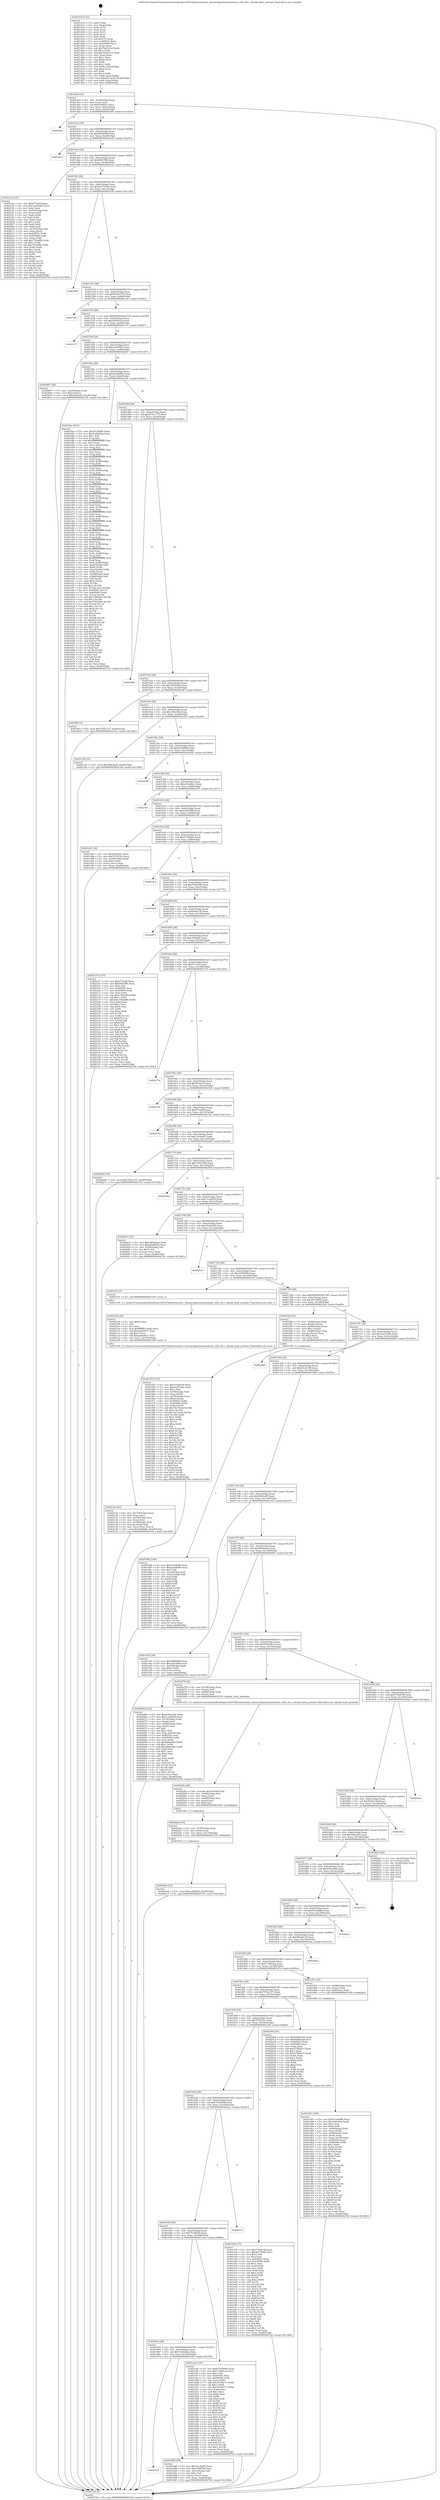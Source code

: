 digraph "0x401430" {
  label = "0x401430 (/mnt/c/Users/mathe/Desktop/tcc/POCII/binaries/extr_linuxarchpowerpcmmhash_utils_64.c_should_hash_preload_Final-ollvm.out::main(0))"
  labelloc = "t"
  node[shape=record]

  Entry [label="",width=0.3,height=0.3,shape=circle,fillcolor=black,style=filled]
  "0x4014a4" [label="{
     0x4014a4 [32]\l
     | [instrs]\l
     &nbsp;&nbsp;0x4014a4 \<+6\>: mov -0xa8(%rbp),%eax\l
     &nbsp;&nbsp;0x4014aa \<+2\>: mov %eax,%ecx\l
     &nbsp;&nbsp;0x4014ac \<+6\>: sub $0x83e0fef1,%ecx\l
     &nbsp;&nbsp;0x4014b2 \<+6\>: mov %eax,-0xbc(%rbp)\l
     &nbsp;&nbsp;0x4014b8 \<+6\>: mov %ecx,-0xc0(%rbp)\l
     &nbsp;&nbsp;0x4014be \<+6\>: je 00000000004024fb \<main+0x10cb\>\l
  }"]
  "0x4024fb" [label="{
     0x4024fb\l
  }", style=dashed]
  "0x4014c4" [label="{
     0x4014c4 [28]\l
     | [instrs]\l
     &nbsp;&nbsp;0x4014c4 \<+5\>: jmp 00000000004014c9 \<main+0x99\>\l
     &nbsp;&nbsp;0x4014c9 \<+6\>: mov -0xbc(%rbp),%eax\l
     &nbsp;&nbsp;0x4014cf \<+5\>: sub $0x848600bf,%eax\l
     &nbsp;&nbsp;0x4014d4 \<+6\>: mov %eax,-0xc4(%rbp)\l
     &nbsp;&nbsp;0x4014da \<+6\>: je 0000000000401e63 \<main+0xa33\>\l
  }"]
  Exit [label="",width=0.3,height=0.3,shape=circle,fillcolor=black,style=filled,peripheries=2]
  "0x401e63" [label="{
     0x401e63\l
  }", style=dashed]
  "0x4014e0" [label="{
     0x4014e0 [28]\l
     | [instrs]\l
     &nbsp;&nbsp;0x4014e0 \<+5\>: jmp 00000000004014e5 \<main+0xb5\>\l
     &nbsp;&nbsp;0x4014e5 \<+6\>: mov -0xbc(%rbp),%eax\l
     &nbsp;&nbsp;0x4014eb \<+5\>: sub $0x99f27ffb,%eax\l
     &nbsp;&nbsp;0x4014f0 \<+6\>: mov %eax,-0xc8(%rbp)\l
     &nbsp;&nbsp;0x4014f6 \<+6\>: je 00000000004021ea \<main+0xdba\>\l
  }"]
  "0x4022bd" [label="{
     0x4022bd [15]\l
     | [instrs]\l
     &nbsp;&nbsp;0x4022bd \<+10\>: movl $0xacd95fb5,-0xa8(%rbp)\l
     &nbsp;&nbsp;0x4022c7 \<+5\>: jmp 00000000004027e6 \<main+0x13b6\>\l
  }"]
  "0x4021ea" [label="{
     0x4021ea [127]\l
     | [instrs]\l
     &nbsp;&nbsp;0x4021ea \<+5\>: mov $0xf77aef8,%eax\l
     &nbsp;&nbsp;0x4021ef \<+5\>: mov $0x12c0ba65,%ecx\l
     &nbsp;&nbsp;0x4021f4 \<+2\>: xor %edx,%edx\l
     &nbsp;&nbsp;0x4021f6 \<+4\>: mov -0x70(%rbp),%rsi\l
     &nbsp;&nbsp;0x4021fa \<+2\>: mov (%rsi),%edi\l
     &nbsp;&nbsp;0x4021fc \<+3\>: mov %edx,%r8d\l
     &nbsp;&nbsp;0x4021ff \<+3\>: sub %edi,%r8d\l
     &nbsp;&nbsp;0x402202 \<+2\>: mov %edx,%edi\l
     &nbsp;&nbsp;0x402204 \<+3\>: sub $0x1,%edi\l
     &nbsp;&nbsp;0x402207 \<+3\>: add %edi,%r8d\l
     &nbsp;&nbsp;0x40220a \<+3\>: sub %r8d,%edx\l
     &nbsp;&nbsp;0x40220d \<+4\>: mov -0x70(%rbp),%rsi\l
     &nbsp;&nbsp;0x402211 \<+2\>: mov %edx,(%rsi)\l
     &nbsp;&nbsp;0x402213 \<+7\>: mov 0x40505c,%edx\l
     &nbsp;&nbsp;0x40221a \<+7\>: mov 0x405060,%edi\l
     &nbsp;&nbsp;0x402221 \<+3\>: mov %edx,%r8d\l
     &nbsp;&nbsp;0x402224 \<+7\>: add $0x753edffb,%r8d\l
     &nbsp;&nbsp;0x40222b \<+4\>: sub $0x1,%r8d\l
     &nbsp;&nbsp;0x40222f \<+7\>: sub $0x753edffb,%r8d\l
     &nbsp;&nbsp;0x402236 \<+4\>: imul %r8d,%edx\l
     &nbsp;&nbsp;0x40223a \<+3\>: and $0x1,%edx\l
     &nbsp;&nbsp;0x40223d \<+3\>: cmp $0x0,%edx\l
     &nbsp;&nbsp;0x402240 \<+4\>: sete %r9b\l
     &nbsp;&nbsp;0x402244 \<+3\>: cmp $0xa,%edi\l
     &nbsp;&nbsp;0x402247 \<+4\>: setl %r10b\l
     &nbsp;&nbsp;0x40224b \<+3\>: mov %r9b,%r11b\l
     &nbsp;&nbsp;0x40224e \<+3\>: and %r10b,%r11b\l
     &nbsp;&nbsp;0x402251 \<+3\>: xor %r10b,%r9b\l
     &nbsp;&nbsp;0x402254 \<+3\>: or %r9b,%r11b\l
     &nbsp;&nbsp;0x402257 \<+4\>: test $0x1,%r11b\l
     &nbsp;&nbsp;0x40225b \<+3\>: cmovne %ecx,%eax\l
     &nbsp;&nbsp;0x40225e \<+6\>: mov %eax,-0xa8(%rbp)\l
     &nbsp;&nbsp;0x402264 \<+5\>: jmp 00000000004027e6 \<main+0x13b6\>\l
  }"]
  "0x4014fc" [label="{
     0x4014fc [28]\l
     | [instrs]\l
     &nbsp;&nbsp;0x4014fc \<+5\>: jmp 0000000000401501 \<main+0xd1\>\l
     &nbsp;&nbsp;0x401501 \<+6\>: mov -0xbc(%rbp),%eax\l
     &nbsp;&nbsp;0x401507 \<+5\>: sub $0x9a379350,%eax\l
     &nbsp;&nbsp;0x40150c \<+6\>: mov %eax,-0xcc(%rbp)\l
     &nbsp;&nbsp;0x401512 \<+6\>: je 00000000004025f8 \<main+0x11c8\>\l
  }"]
  "0x4022ab" [label="{
     0x4022ab [18]\l
     | [instrs]\l
     &nbsp;&nbsp;0x4022ab \<+4\>: mov -0x78(%rbp),%rdi\l
     &nbsp;&nbsp;0x4022af \<+3\>: mov (%rdi),%rdi\l
     &nbsp;&nbsp;0x4022b2 \<+6\>: mov %eax,-0x174(%rbp)\l
     &nbsp;&nbsp;0x4022b8 \<+5\>: call 0000000000401030 \<free@plt\>\l
     | [calls]\l
     &nbsp;&nbsp;0x401030 \{1\} (unknown)\l
  }"]
  "0x4025f8" [label="{
     0x4025f8\l
  }", style=dashed]
  "0x401518" [label="{
     0x401518 [28]\l
     | [instrs]\l
     &nbsp;&nbsp;0x401518 \<+5\>: jmp 000000000040151d \<main+0xed\>\l
     &nbsp;&nbsp;0x40151d \<+6\>: mov -0xbc(%rbp),%eax\l
     &nbsp;&nbsp;0x401523 \<+5\>: sub $0x9d3be579,%eax\l
     &nbsp;&nbsp;0x401528 \<+6\>: mov %eax,-0xd0(%rbp)\l
     &nbsp;&nbsp;0x40152e \<+6\>: je 0000000000401cdc \<main+0x8ac\>\l
  }"]
  "0x40228e" [label="{
     0x40228e [29]\l
     | [instrs]\l
     &nbsp;&nbsp;0x40228e \<+10\>: movabs $0x4030d6,%rdi\l
     &nbsp;&nbsp;0x402298 \<+4\>: mov -0x68(%rbp),%rsi\l
     &nbsp;&nbsp;0x40229c \<+2\>: mov %eax,(%rsi)\l
     &nbsp;&nbsp;0x40229e \<+4\>: mov -0x68(%rbp),%rsi\l
     &nbsp;&nbsp;0x4022a2 \<+2\>: mov (%rsi),%esi\l
     &nbsp;&nbsp;0x4022a4 \<+2\>: mov $0x0,%al\l
     &nbsp;&nbsp;0x4022a6 \<+5\>: call 0000000000401040 \<printf@plt\>\l
     | [calls]\l
     &nbsp;&nbsp;0x401040 \{1\} (unknown)\l
  }"]
  "0x401cdc" [label="{
     0x401cdc\l
  }", style=dashed]
  "0x401534" [label="{
     0x401534 [28]\l
     | [instrs]\l
     &nbsp;&nbsp;0x401534 \<+5\>: jmp 0000000000401539 \<main+0x109\>\l
     &nbsp;&nbsp;0x401539 \<+6\>: mov -0xbc(%rbp),%eax\l
     &nbsp;&nbsp;0x40153f \<+5\>: sub $0xa45931eb,%eax\l
     &nbsp;&nbsp;0x401544 \<+6\>: mov %eax,-0xd4(%rbp)\l
     &nbsp;&nbsp;0x40154a \<+6\>: je 0000000000401c37 \<main+0x807\>\l
  }"]
  "0x40212e" [label="{
     0x40212e [41]\l
     | [instrs]\l
     &nbsp;&nbsp;0x40212e \<+6\>: mov -0x170(%rbp),%ecx\l
     &nbsp;&nbsp;0x402134 \<+3\>: imul %eax,%ecx\l
     &nbsp;&nbsp;0x402137 \<+4\>: mov -0x78(%rbp),%rsi\l
     &nbsp;&nbsp;0x40213b \<+3\>: mov (%rsi),%rsi\l
     &nbsp;&nbsp;0x40213e \<+4\>: mov -0x70(%rbp),%rdi\l
     &nbsp;&nbsp;0x402142 \<+3\>: movslq (%rdi),%rdi\l
     &nbsp;&nbsp;0x402145 \<+3\>: mov %ecx,(%rsi,%rdi,4)\l
     &nbsp;&nbsp;0x402148 \<+10\>: movl $0xc648dde,-0xa8(%rbp)\l
     &nbsp;&nbsp;0x402152 \<+5\>: jmp 00000000004027e6 \<main+0x13b6\>\l
  }"]
  "0x401c37" [label="{
     0x401c37\l
  }", style=dashed]
  "0x401550" [label="{
     0x401550 [28]\l
     | [instrs]\l
     &nbsp;&nbsp;0x401550 \<+5\>: jmp 0000000000401555 \<main+0x125\>\l
     &nbsp;&nbsp;0x401555 \<+6\>: mov -0xbc(%rbp),%eax\l
     &nbsp;&nbsp;0x40155b \<+5\>: sub $0xacd95fb5,%eax\l
     &nbsp;&nbsp;0x401560 \<+6\>: mov %eax,-0xd8(%rbp)\l
     &nbsp;&nbsp;0x401566 \<+6\>: je 0000000000402607 \<main+0x11d7\>\l
  }"]
  "0x402106" [label="{
     0x402106 [40]\l
     | [instrs]\l
     &nbsp;&nbsp;0x402106 \<+5\>: mov $0x2,%ecx\l
     &nbsp;&nbsp;0x40210b \<+1\>: cltd\l
     &nbsp;&nbsp;0x40210c \<+2\>: idiv %ecx\l
     &nbsp;&nbsp;0x40210e \<+6\>: imul $0xfffffffe,%edx,%ecx\l
     &nbsp;&nbsp;0x402114 \<+6\>: sub $0x2a6a0637,%ecx\l
     &nbsp;&nbsp;0x40211a \<+3\>: add $0x1,%ecx\l
     &nbsp;&nbsp;0x40211d \<+6\>: add $0x2a6a0637,%ecx\l
     &nbsp;&nbsp;0x402123 \<+6\>: mov %ecx,-0x170(%rbp)\l
     &nbsp;&nbsp;0x402129 \<+5\>: call 0000000000401160 \<next_i\>\l
     | [calls]\l
     &nbsp;&nbsp;0x401160 \{1\} (/mnt/c/Users/mathe/Desktop/tcc/POCII/binaries/extr_linuxarchpowerpcmmhash_utils_64.c_should_hash_preload_Final-ollvm.out::next_i)\l
  }"]
  "0x402607" [label="{
     0x402607 [28]\l
     | [instrs]\l
     &nbsp;&nbsp;0x402607 \<+7\>: mov -0xa0(%rbp),%rax\l
     &nbsp;&nbsp;0x40260e \<+6\>: movl $0x0,(%rax)\l
     &nbsp;&nbsp;0x402614 \<+10\>: movl $0x5fefead3,-0xa8(%rbp)\l
     &nbsp;&nbsp;0x40261e \<+5\>: jmp 00000000004027e6 \<main+0x13b6\>\l
  }"]
  "0x40156c" [label="{
     0x40156c [28]\l
     | [instrs]\l
     &nbsp;&nbsp;0x40156c \<+5\>: jmp 0000000000401571 \<main+0x141\>\l
     &nbsp;&nbsp;0x401571 \<+6\>: mov -0xbc(%rbp),%eax\l
     &nbsp;&nbsp;0x401577 \<+5\>: sub $0xadc68d96,%eax\l
     &nbsp;&nbsp;0x40157c \<+6\>: mov %eax,-0xdc(%rbp)\l
     &nbsp;&nbsp;0x401582 \<+6\>: je 00000000004019ec \<main+0x5bc\>\l
  }"]
  "0x401f53" [label="{
     0x401f53 [172]\l
     | [instrs]\l
     &nbsp;&nbsp;0x401f53 \<+5\>: mov $0x575b818f,%ecx\l
     &nbsp;&nbsp;0x401f58 \<+5\>: mov $0xc62554da,%edx\l
     &nbsp;&nbsp;0x401f5d \<+3\>: mov $0x1,%sil\l
     &nbsp;&nbsp;0x401f60 \<+4\>: mov -0x78(%rbp),%rdi\l
     &nbsp;&nbsp;0x401f64 \<+3\>: mov %rax,(%rdi)\l
     &nbsp;&nbsp;0x401f67 \<+4\>: mov -0x70(%rbp),%rax\l
     &nbsp;&nbsp;0x401f6b \<+6\>: movl $0x0,(%rax)\l
     &nbsp;&nbsp;0x401f71 \<+8\>: mov 0x40505c,%r8d\l
     &nbsp;&nbsp;0x401f79 \<+8\>: mov 0x405060,%r9d\l
     &nbsp;&nbsp;0x401f81 \<+3\>: mov %r8d,%r10d\l
     &nbsp;&nbsp;0x401f84 \<+7\>: add $0x7da79ce0,%r10d\l
     &nbsp;&nbsp;0x401f8b \<+4\>: sub $0x1,%r10d\l
     &nbsp;&nbsp;0x401f8f \<+7\>: sub $0x7da79ce0,%r10d\l
     &nbsp;&nbsp;0x401f96 \<+4\>: imul %r10d,%r8d\l
     &nbsp;&nbsp;0x401f9a \<+4\>: and $0x1,%r8d\l
     &nbsp;&nbsp;0x401f9e \<+4\>: cmp $0x0,%r8d\l
     &nbsp;&nbsp;0x401fa2 \<+4\>: sete %r11b\l
     &nbsp;&nbsp;0x401fa6 \<+4\>: cmp $0xa,%r9d\l
     &nbsp;&nbsp;0x401faa \<+3\>: setl %bl\l
     &nbsp;&nbsp;0x401fad \<+3\>: mov %r11b,%r14b\l
     &nbsp;&nbsp;0x401fb0 \<+4\>: xor $0xff,%r14b\l
     &nbsp;&nbsp;0x401fb4 \<+3\>: mov %bl,%r15b\l
     &nbsp;&nbsp;0x401fb7 \<+4\>: xor $0xff,%r15b\l
     &nbsp;&nbsp;0x401fbb \<+4\>: xor $0x0,%sil\l
     &nbsp;&nbsp;0x401fbf \<+3\>: mov %r14b,%r12b\l
     &nbsp;&nbsp;0x401fc2 \<+4\>: and $0x0,%r12b\l
     &nbsp;&nbsp;0x401fc6 \<+3\>: and %sil,%r11b\l
     &nbsp;&nbsp;0x401fc9 \<+3\>: mov %r15b,%r13b\l
     &nbsp;&nbsp;0x401fcc \<+4\>: and $0x0,%r13b\l
     &nbsp;&nbsp;0x401fd0 \<+3\>: and %sil,%bl\l
     &nbsp;&nbsp;0x401fd3 \<+3\>: or %r11b,%r12b\l
     &nbsp;&nbsp;0x401fd6 \<+3\>: or %bl,%r13b\l
     &nbsp;&nbsp;0x401fd9 \<+3\>: xor %r13b,%r12b\l
     &nbsp;&nbsp;0x401fdc \<+3\>: or %r15b,%r14b\l
     &nbsp;&nbsp;0x401fdf \<+4\>: xor $0xff,%r14b\l
     &nbsp;&nbsp;0x401fe3 \<+4\>: or $0x0,%sil\l
     &nbsp;&nbsp;0x401fe7 \<+3\>: and %sil,%r14b\l
     &nbsp;&nbsp;0x401fea \<+3\>: or %r14b,%r12b\l
     &nbsp;&nbsp;0x401fed \<+4\>: test $0x1,%r12b\l
     &nbsp;&nbsp;0x401ff1 \<+3\>: cmovne %edx,%ecx\l
     &nbsp;&nbsp;0x401ff4 \<+6\>: mov %ecx,-0xa8(%rbp)\l
     &nbsp;&nbsp;0x401ffa \<+5\>: jmp 00000000004027e6 \<main+0x13b6\>\l
  }"]
  "0x4019ec" [label="{
     0x4019ec [410]\l
     | [instrs]\l
     &nbsp;&nbsp;0x4019ec \<+5\>: mov $0xe01bfb86,%eax\l
     &nbsp;&nbsp;0x4019f1 \<+5\>: mov $0x7ed42b2a,%ecx\l
     &nbsp;&nbsp;0x4019f6 \<+2\>: mov $0x1,%dl\l
     &nbsp;&nbsp;0x4019f8 \<+3\>: mov %rsp,%rsi\l
     &nbsp;&nbsp;0x4019fb \<+4\>: add $0xfffffffffffffff0,%rsi\l
     &nbsp;&nbsp;0x4019ff \<+3\>: mov %rsi,%rsp\l
     &nbsp;&nbsp;0x401a02 \<+7\>: mov %rsi,-0xa0(%rbp)\l
     &nbsp;&nbsp;0x401a09 \<+3\>: mov %rsp,%rsi\l
     &nbsp;&nbsp;0x401a0c \<+4\>: add $0xfffffffffffffff0,%rsi\l
     &nbsp;&nbsp;0x401a10 \<+3\>: mov %rsi,%rsp\l
     &nbsp;&nbsp;0x401a13 \<+3\>: mov %rsp,%rdi\l
     &nbsp;&nbsp;0x401a16 \<+4\>: add $0xfffffffffffffff0,%rdi\l
     &nbsp;&nbsp;0x401a1a \<+3\>: mov %rdi,%rsp\l
     &nbsp;&nbsp;0x401a1d \<+7\>: mov %rdi,-0x98(%rbp)\l
     &nbsp;&nbsp;0x401a24 \<+3\>: mov %rsp,%rdi\l
     &nbsp;&nbsp;0x401a27 \<+4\>: add $0xfffffffffffffff0,%rdi\l
     &nbsp;&nbsp;0x401a2b \<+3\>: mov %rdi,%rsp\l
     &nbsp;&nbsp;0x401a2e \<+7\>: mov %rdi,-0x90(%rbp)\l
     &nbsp;&nbsp;0x401a35 \<+3\>: mov %rsp,%rdi\l
     &nbsp;&nbsp;0x401a38 \<+4\>: add $0xfffffffffffffff0,%rdi\l
     &nbsp;&nbsp;0x401a3c \<+3\>: mov %rdi,%rsp\l
     &nbsp;&nbsp;0x401a3f \<+7\>: mov %rdi,-0x88(%rbp)\l
     &nbsp;&nbsp;0x401a46 \<+3\>: mov %rsp,%rdi\l
     &nbsp;&nbsp;0x401a49 \<+4\>: add $0xfffffffffffffff0,%rdi\l
     &nbsp;&nbsp;0x401a4d \<+3\>: mov %rdi,%rsp\l
     &nbsp;&nbsp;0x401a50 \<+4\>: mov %rdi,-0x80(%rbp)\l
     &nbsp;&nbsp;0x401a54 \<+3\>: mov %rsp,%rdi\l
     &nbsp;&nbsp;0x401a57 \<+4\>: add $0xfffffffffffffff0,%rdi\l
     &nbsp;&nbsp;0x401a5b \<+3\>: mov %rdi,%rsp\l
     &nbsp;&nbsp;0x401a5e \<+4\>: mov %rdi,-0x78(%rbp)\l
     &nbsp;&nbsp;0x401a62 \<+3\>: mov %rsp,%rdi\l
     &nbsp;&nbsp;0x401a65 \<+4\>: add $0xfffffffffffffff0,%rdi\l
     &nbsp;&nbsp;0x401a69 \<+3\>: mov %rdi,%rsp\l
     &nbsp;&nbsp;0x401a6c \<+4\>: mov %rdi,-0x70(%rbp)\l
     &nbsp;&nbsp;0x401a70 \<+3\>: mov %rsp,%rdi\l
     &nbsp;&nbsp;0x401a73 \<+4\>: add $0xfffffffffffffff0,%rdi\l
     &nbsp;&nbsp;0x401a77 \<+3\>: mov %rdi,%rsp\l
     &nbsp;&nbsp;0x401a7a \<+4\>: mov %rdi,-0x68(%rbp)\l
     &nbsp;&nbsp;0x401a7e \<+3\>: mov %rsp,%rdi\l
     &nbsp;&nbsp;0x401a81 \<+4\>: add $0xfffffffffffffff0,%rdi\l
     &nbsp;&nbsp;0x401a85 \<+3\>: mov %rdi,%rsp\l
     &nbsp;&nbsp;0x401a88 \<+4\>: mov %rdi,-0x60(%rbp)\l
     &nbsp;&nbsp;0x401a8c \<+3\>: mov %rsp,%rdi\l
     &nbsp;&nbsp;0x401a8f \<+4\>: add $0xfffffffffffffff0,%rdi\l
     &nbsp;&nbsp;0x401a93 \<+3\>: mov %rdi,%rsp\l
     &nbsp;&nbsp;0x401a96 \<+4\>: mov %rdi,-0x58(%rbp)\l
     &nbsp;&nbsp;0x401a9a \<+3\>: mov %rsp,%rdi\l
     &nbsp;&nbsp;0x401a9d \<+4\>: add $0xfffffffffffffff0,%rdi\l
     &nbsp;&nbsp;0x401aa1 \<+3\>: mov %rdi,%rsp\l
     &nbsp;&nbsp;0x401aa4 \<+4\>: mov %rdi,-0x50(%rbp)\l
     &nbsp;&nbsp;0x401aa8 \<+3\>: mov %rsp,%rdi\l
     &nbsp;&nbsp;0x401aab \<+4\>: add $0xfffffffffffffff0,%rdi\l
     &nbsp;&nbsp;0x401aaf \<+3\>: mov %rdi,%rsp\l
     &nbsp;&nbsp;0x401ab2 \<+4\>: mov %rdi,-0x48(%rbp)\l
     &nbsp;&nbsp;0x401ab6 \<+3\>: mov %rsp,%rdi\l
     &nbsp;&nbsp;0x401ab9 \<+4\>: add $0xfffffffffffffff0,%rdi\l
     &nbsp;&nbsp;0x401abd \<+3\>: mov %rdi,%rsp\l
     &nbsp;&nbsp;0x401ac0 \<+4\>: mov %rdi,-0x40(%rbp)\l
     &nbsp;&nbsp;0x401ac4 \<+7\>: mov -0xa0(%rbp),%rdi\l
     &nbsp;&nbsp;0x401acb \<+6\>: movl $0x0,(%rdi)\l
     &nbsp;&nbsp;0x401ad1 \<+7\>: mov -0xac(%rbp),%r8d\l
     &nbsp;&nbsp;0x401ad8 \<+3\>: mov %r8d,(%rsi)\l
     &nbsp;&nbsp;0x401adb \<+7\>: mov -0x98(%rbp),%rdi\l
     &nbsp;&nbsp;0x401ae2 \<+7\>: mov -0xb8(%rbp),%r9\l
     &nbsp;&nbsp;0x401ae9 \<+3\>: mov %r9,(%rdi)\l
     &nbsp;&nbsp;0x401aec \<+3\>: cmpl $0x2,(%rsi)\l
     &nbsp;&nbsp;0x401aef \<+4\>: setne %r10b\l
     &nbsp;&nbsp;0x401af3 \<+4\>: and $0x1,%r10b\l
     &nbsp;&nbsp;0x401af7 \<+4\>: mov %r10b,-0x31(%rbp)\l
     &nbsp;&nbsp;0x401afb \<+8\>: mov 0x40505c,%r11d\l
     &nbsp;&nbsp;0x401b03 \<+7\>: mov 0x405060,%ebx\l
     &nbsp;&nbsp;0x401b0a \<+3\>: mov %r11d,%r14d\l
     &nbsp;&nbsp;0x401b0d \<+7\>: add $0x758cfde9,%r14d\l
     &nbsp;&nbsp;0x401b14 \<+4\>: sub $0x1,%r14d\l
     &nbsp;&nbsp;0x401b18 \<+7\>: sub $0x758cfde9,%r14d\l
     &nbsp;&nbsp;0x401b1f \<+4\>: imul %r14d,%r11d\l
     &nbsp;&nbsp;0x401b23 \<+4\>: and $0x1,%r11d\l
     &nbsp;&nbsp;0x401b27 \<+4\>: cmp $0x0,%r11d\l
     &nbsp;&nbsp;0x401b2b \<+4\>: sete %r10b\l
     &nbsp;&nbsp;0x401b2f \<+3\>: cmp $0xa,%ebx\l
     &nbsp;&nbsp;0x401b32 \<+4\>: setl %r15b\l
     &nbsp;&nbsp;0x401b36 \<+3\>: mov %r10b,%r12b\l
     &nbsp;&nbsp;0x401b39 \<+4\>: xor $0xff,%r12b\l
     &nbsp;&nbsp;0x401b3d \<+3\>: mov %r15b,%r13b\l
     &nbsp;&nbsp;0x401b40 \<+4\>: xor $0xff,%r13b\l
     &nbsp;&nbsp;0x401b44 \<+3\>: xor $0x1,%dl\l
     &nbsp;&nbsp;0x401b47 \<+3\>: mov %r12b,%sil\l
     &nbsp;&nbsp;0x401b4a \<+4\>: and $0xff,%sil\l
     &nbsp;&nbsp;0x401b4e \<+3\>: and %dl,%r10b\l
     &nbsp;&nbsp;0x401b51 \<+3\>: mov %r13b,%dil\l
     &nbsp;&nbsp;0x401b54 \<+4\>: and $0xff,%dil\l
     &nbsp;&nbsp;0x401b58 \<+3\>: and %dl,%r15b\l
     &nbsp;&nbsp;0x401b5b \<+3\>: or %r10b,%sil\l
     &nbsp;&nbsp;0x401b5e \<+3\>: or %r15b,%dil\l
     &nbsp;&nbsp;0x401b61 \<+3\>: xor %dil,%sil\l
     &nbsp;&nbsp;0x401b64 \<+3\>: or %r13b,%r12b\l
     &nbsp;&nbsp;0x401b67 \<+4\>: xor $0xff,%r12b\l
     &nbsp;&nbsp;0x401b6b \<+3\>: or $0x1,%dl\l
     &nbsp;&nbsp;0x401b6e \<+3\>: and %dl,%r12b\l
     &nbsp;&nbsp;0x401b71 \<+3\>: or %r12b,%sil\l
     &nbsp;&nbsp;0x401b74 \<+4\>: test $0x1,%sil\l
     &nbsp;&nbsp;0x401b78 \<+3\>: cmovne %ecx,%eax\l
     &nbsp;&nbsp;0x401b7b \<+6\>: mov %eax,-0xa8(%rbp)\l
     &nbsp;&nbsp;0x401b81 \<+5\>: jmp 00000000004027e6 \<main+0x13b6\>\l
  }"]
  "0x401588" [label="{
     0x401588 [28]\l
     | [instrs]\l
     &nbsp;&nbsp;0x401588 \<+5\>: jmp 000000000040158d \<main+0x15d\>\l
     &nbsp;&nbsp;0x40158d \<+6\>: mov -0xbc(%rbp),%eax\l
     &nbsp;&nbsp;0x401593 \<+5\>: sub $0xb741c175,%eax\l
     &nbsp;&nbsp;0x401598 \<+6\>: mov %eax,-0xe0(%rbp)\l
     &nbsp;&nbsp;0x40159e \<+6\>: je 0000000000402480 \<main+0x1050\>\l
  }"]
  "0x401d91" [label="{
     0x401d91 [165]\l
     | [instrs]\l
     &nbsp;&nbsp;0x401d91 \<+5\>: mov $0x67ee4688,%ecx\l
     &nbsp;&nbsp;0x401d96 \<+5\>: mov $0xc66b3fcb,%edx\l
     &nbsp;&nbsp;0x401d9b \<+3\>: mov $0x1,%sil\l
     &nbsp;&nbsp;0x401d9e \<+3\>: xor %r8d,%r8d\l
     &nbsp;&nbsp;0x401da1 \<+7\>: mov -0x90(%rbp),%rdi\l
     &nbsp;&nbsp;0x401da8 \<+2\>: mov %eax,(%rdi)\l
     &nbsp;&nbsp;0x401daa \<+7\>: mov -0x90(%rbp),%rdi\l
     &nbsp;&nbsp;0x401db1 \<+2\>: mov (%rdi),%eax\l
     &nbsp;&nbsp;0x401db3 \<+3\>: mov %eax,-0x30(%rbp)\l
     &nbsp;&nbsp;0x401db6 \<+7\>: mov 0x40505c,%eax\l
     &nbsp;&nbsp;0x401dbd \<+8\>: mov 0x405060,%r9d\l
     &nbsp;&nbsp;0x401dc5 \<+4\>: sub $0x1,%r8d\l
     &nbsp;&nbsp;0x401dc9 \<+3\>: mov %eax,%r10d\l
     &nbsp;&nbsp;0x401dcc \<+3\>: add %r8d,%r10d\l
     &nbsp;&nbsp;0x401dcf \<+4\>: imul %r10d,%eax\l
     &nbsp;&nbsp;0x401dd3 \<+3\>: and $0x1,%eax\l
     &nbsp;&nbsp;0x401dd6 \<+3\>: cmp $0x0,%eax\l
     &nbsp;&nbsp;0x401dd9 \<+4\>: sete %r11b\l
     &nbsp;&nbsp;0x401ddd \<+4\>: cmp $0xa,%r9d\l
     &nbsp;&nbsp;0x401de1 \<+3\>: setl %bl\l
     &nbsp;&nbsp;0x401de4 \<+3\>: mov %r11b,%r14b\l
     &nbsp;&nbsp;0x401de7 \<+4\>: xor $0xff,%r14b\l
     &nbsp;&nbsp;0x401deb \<+3\>: mov %bl,%r15b\l
     &nbsp;&nbsp;0x401dee \<+4\>: xor $0xff,%r15b\l
     &nbsp;&nbsp;0x401df2 \<+4\>: xor $0x1,%sil\l
     &nbsp;&nbsp;0x401df6 \<+3\>: mov %r14b,%r12b\l
     &nbsp;&nbsp;0x401df9 \<+4\>: and $0xff,%r12b\l
     &nbsp;&nbsp;0x401dfd \<+3\>: and %sil,%r11b\l
     &nbsp;&nbsp;0x401e00 \<+3\>: mov %r15b,%r13b\l
     &nbsp;&nbsp;0x401e03 \<+4\>: and $0xff,%r13b\l
     &nbsp;&nbsp;0x401e07 \<+3\>: and %sil,%bl\l
     &nbsp;&nbsp;0x401e0a \<+3\>: or %r11b,%r12b\l
     &nbsp;&nbsp;0x401e0d \<+3\>: or %bl,%r13b\l
     &nbsp;&nbsp;0x401e10 \<+3\>: xor %r13b,%r12b\l
     &nbsp;&nbsp;0x401e13 \<+3\>: or %r15b,%r14b\l
     &nbsp;&nbsp;0x401e16 \<+4\>: xor $0xff,%r14b\l
     &nbsp;&nbsp;0x401e1a \<+4\>: or $0x1,%sil\l
     &nbsp;&nbsp;0x401e1e \<+3\>: and %sil,%r14b\l
     &nbsp;&nbsp;0x401e21 \<+3\>: or %r14b,%r12b\l
     &nbsp;&nbsp;0x401e24 \<+4\>: test $0x1,%r12b\l
     &nbsp;&nbsp;0x401e28 \<+3\>: cmovne %edx,%ecx\l
     &nbsp;&nbsp;0x401e2b \<+6\>: mov %ecx,-0xa8(%rbp)\l
     &nbsp;&nbsp;0x401e31 \<+5\>: jmp 00000000004027e6 \<main+0x13b6\>\l
  }"]
  "0x402480" [label="{
     0x402480\l
  }", style=dashed]
  "0x4015a4" [label="{
     0x4015a4 [28]\l
     | [instrs]\l
     &nbsp;&nbsp;0x4015a4 \<+5\>: jmp 00000000004015a9 \<main+0x179\>\l
     &nbsp;&nbsp;0x4015a9 \<+6\>: mov -0xbc(%rbp),%eax\l
     &nbsp;&nbsp;0x4015af \<+5\>: sub $0xc62554da,%eax\l
     &nbsp;&nbsp;0x4015b4 \<+6\>: mov %eax,-0xe4(%rbp)\l
     &nbsp;&nbsp;0x4015ba \<+6\>: je 0000000000401fff \<main+0xbcf\>\l
  }"]
  "0x401978" [label="{
     0x401978\l
  }", style=dashed]
  "0x401fff" [label="{
     0x401fff [15]\l
     | [instrs]\l
     &nbsp;&nbsp;0x401fff \<+10\>: movl $0x7552c157,-0xa8(%rbp)\l
     &nbsp;&nbsp;0x402009 \<+5\>: jmp 00000000004027e6 \<main+0x13b6\>\l
  }"]
  "0x4015c0" [label="{
     0x4015c0 [28]\l
     | [instrs]\l
     &nbsp;&nbsp;0x4015c0 \<+5\>: jmp 00000000004015c5 \<main+0x195\>\l
     &nbsp;&nbsp;0x4015c5 \<+6\>: mov -0xbc(%rbp),%eax\l
     &nbsp;&nbsp;0x4015cb \<+5\>: sub $0xc66b3fcb,%eax\l
     &nbsp;&nbsp;0x4015d0 \<+6\>: mov %eax,-0xe8(%rbp)\l
     &nbsp;&nbsp;0x4015d6 \<+6\>: je 0000000000401e36 \<main+0xa06\>\l
  }"]
  "0x401b86" [label="{
     0x401b86 [30]\l
     | [instrs]\l
     &nbsp;&nbsp;0x401b86 \<+5\>: mov $0x7b1d6af5,%eax\l
     &nbsp;&nbsp;0x401b8b \<+5\>: mov $0xf706f356,%ecx\l
     &nbsp;&nbsp;0x401b90 \<+3\>: mov -0x31(%rbp),%dl\l
     &nbsp;&nbsp;0x401b93 \<+3\>: test $0x1,%dl\l
     &nbsp;&nbsp;0x401b96 \<+3\>: cmovne %ecx,%eax\l
     &nbsp;&nbsp;0x401b99 \<+6\>: mov %eax,-0xa8(%rbp)\l
     &nbsp;&nbsp;0x401b9f \<+5\>: jmp 00000000004027e6 \<main+0x13b6\>\l
  }"]
  "0x401e36" [label="{
     0x401e36 [15]\l
     | [instrs]\l
     &nbsp;&nbsp;0x401e36 \<+10\>: movl $0x498a5af5,-0xa8(%rbp)\l
     &nbsp;&nbsp;0x401e40 \<+5\>: jmp 00000000004027e6 \<main+0x13b6\>\l
  }"]
  "0x4015dc" [label="{
     0x4015dc [28]\l
     | [instrs]\l
     &nbsp;&nbsp;0x4015dc \<+5\>: jmp 00000000004015e1 \<main+0x1b1\>\l
     &nbsp;&nbsp;0x4015e1 \<+6\>: mov -0xbc(%rbp),%eax\l
     &nbsp;&nbsp;0x4015e7 \<+5\>: sub $0xe01bfb86,%eax\l
     &nbsp;&nbsp;0x4015ec \<+6\>: mov %eax,-0xec(%rbp)\l
     &nbsp;&nbsp;0x4015f2 \<+6\>: je 000000000040263b \<main+0x120b\>\l
  }"]
  "0x40195c" [label="{
     0x40195c [28]\l
     | [instrs]\l
     &nbsp;&nbsp;0x40195c \<+5\>: jmp 0000000000401961 \<main+0x531\>\l
     &nbsp;&nbsp;0x401961 \<+6\>: mov -0xbc(%rbp),%eax\l
     &nbsp;&nbsp;0x401967 \<+5\>: sub $0x7ed42b2a,%eax\l
     &nbsp;&nbsp;0x40196c \<+6\>: mov %eax,-0x16c(%rbp)\l
     &nbsp;&nbsp;0x401972 \<+6\>: je 0000000000401b86 \<main+0x756\>\l
  }"]
  "0x40263b" [label="{
     0x40263b\l
  }", style=dashed]
  "0x4015f8" [label="{
     0x4015f8 [28]\l
     | [instrs]\l
     &nbsp;&nbsp;0x4015f8 \<+5\>: jmp 00000000004015fd \<main+0x1cd\>\l
     &nbsp;&nbsp;0x4015fd \<+6\>: mov -0xbc(%rbp),%eax\l
     &nbsp;&nbsp;0x401603 \<+5\>: sub $0xe39cd2a1,%eax\l
     &nbsp;&nbsp;0x401608 \<+6\>: mov %eax,-0xf0(%rbp)\l
     &nbsp;&nbsp;0x40160e \<+6\>: je 00000000004027d7 \<main+0x13a7\>\l
  }"]
  "0x401ceb" [label="{
     0x401ceb [147]\l
     | [instrs]\l
     &nbsp;&nbsp;0x401ceb \<+5\>: mov $0x67ee4688,%eax\l
     &nbsp;&nbsp;0x401cf0 \<+5\>: mov $0x71964ca2,%ecx\l
     &nbsp;&nbsp;0x401cf5 \<+2\>: mov $0x1,%dl\l
     &nbsp;&nbsp;0x401cf7 \<+7\>: mov 0x40505c,%esi\l
     &nbsp;&nbsp;0x401cfe \<+7\>: mov 0x405060,%edi\l
     &nbsp;&nbsp;0x401d05 \<+3\>: mov %esi,%r8d\l
     &nbsp;&nbsp;0x401d08 \<+7\>: add $0x70c5bc71,%r8d\l
     &nbsp;&nbsp;0x401d0f \<+4\>: sub $0x1,%r8d\l
     &nbsp;&nbsp;0x401d13 \<+7\>: sub $0x70c5bc71,%r8d\l
     &nbsp;&nbsp;0x401d1a \<+4\>: imul %r8d,%esi\l
     &nbsp;&nbsp;0x401d1e \<+3\>: and $0x1,%esi\l
     &nbsp;&nbsp;0x401d21 \<+3\>: cmp $0x0,%esi\l
     &nbsp;&nbsp;0x401d24 \<+4\>: sete %r9b\l
     &nbsp;&nbsp;0x401d28 \<+3\>: cmp $0xa,%edi\l
     &nbsp;&nbsp;0x401d2b \<+4\>: setl %r10b\l
     &nbsp;&nbsp;0x401d2f \<+3\>: mov %r9b,%r11b\l
     &nbsp;&nbsp;0x401d32 \<+4\>: xor $0xff,%r11b\l
     &nbsp;&nbsp;0x401d36 \<+3\>: mov %r10b,%bl\l
     &nbsp;&nbsp;0x401d39 \<+3\>: xor $0xff,%bl\l
     &nbsp;&nbsp;0x401d3c \<+3\>: xor $0x0,%dl\l
     &nbsp;&nbsp;0x401d3f \<+3\>: mov %r11b,%r14b\l
     &nbsp;&nbsp;0x401d42 \<+4\>: and $0x0,%r14b\l
     &nbsp;&nbsp;0x401d46 \<+3\>: and %dl,%r9b\l
     &nbsp;&nbsp;0x401d49 \<+3\>: mov %bl,%r15b\l
     &nbsp;&nbsp;0x401d4c \<+4\>: and $0x0,%r15b\l
     &nbsp;&nbsp;0x401d50 \<+3\>: and %dl,%r10b\l
     &nbsp;&nbsp;0x401d53 \<+3\>: or %r9b,%r14b\l
     &nbsp;&nbsp;0x401d56 \<+3\>: or %r10b,%r15b\l
     &nbsp;&nbsp;0x401d59 \<+3\>: xor %r15b,%r14b\l
     &nbsp;&nbsp;0x401d5c \<+3\>: or %bl,%r11b\l
     &nbsp;&nbsp;0x401d5f \<+4\>: xor $0xff,%r11b\l
     &nbsp;&nbsp;0x401d63 \<+3\>: or $0x0,%dl\l
     &nbsp;&nbsp;0x401d66 \<+3\>: and %dl,%r11b\l
     &nbsp;&nbsp;0x401d69 \<+3\>: or %r11b,%r14b\l
     &nbsp;&nbsp;0x401d6c \<+4\>: test $0x1,%r14b\l
     &nbsp;&nbsp;0x401d70 \<+3\>: cmovne %ecx,%eax\l
     &nbsp;&nbsp;0x401d73 \<+6\>: mov %eax,-0xa8(%rbp)\l
     &nbsp;&nbsp;0x401d79 \<+5\>: jmp 00000000004027e6 \<main+0x13b6\>\l
  }"]
  "0x4027d7" [label="{
     0x4027d7\l
  }", style=dashed]
  "0x401614" [label="{
     0x401614 [28]\l
     | [instrs]\l
     &nbsp;&nbsp;0x401614 \<+5\>: jmp 0000000000401619 \<main+0x1e9\>\l
     &nbsp;&nbsp;0x401619 \<+6\>: mov -0xbc(%rbp),%eax\l
     &nbsp;&nbsp;0x40161f \<+5\>: sub $0xe3d1df9b,%eax\l
     &nbsp;&nbsp;0x401624 \<+6\>: mov %eax,-0xf4(%rbp)\l
     &nbsp;&nbsp;0x40162a \<+6\>: je 0000000000401e81 \<main+0xa51\>\l
  }"]
  "0x401940" [label="{
     0x401940 [28]\l
     | [instrs]\l
     &nbsp;&nbsp;0x401940 \<+5\>: jmp 0000000000401945 \<main+0x515\>\l
     &nbsp;&nbsp;0x401945 \<+6\>: mov -0xbc(%rbp),%eax\l
     &nbsp;&nbsp;0x40194b \<+5\>: sub $0x7b1d6af5,%eax\l
     &nbsp;&nbsp;0x401950 \<+6\>: mov %eax,-0x168(%rbp)\l
     &nbsp;&nbsp;0x401956 \<+6\>: je 0000000000401ceb \<main+0x8bb\>\l
  }"]
  "0x401e81" [label="{
     0x401e81 [30]\l
     | [instrs]\l
     &nbsp;&nbsp;0x401e81 \<+5\>: mov $0x83e0fef1,%eax\l
     &nbsp;&nbsp;0x401e86 \<+5\>: mov $0x787f21bc,%ecx\l
     &nbsp;&nbsp;0x401e8b \<+3\>: mov -0x30(%rbp),%edx\l
     &nbsp;&nbsp;0x401e8e \<+3\>: cmp $0x0,%edx\l
     &nbsp;&nbsp;0x401e91 \<+3\>: cmove %ecx,%eax\l
     &nbsp;&nbsp;0x401e94 \<+6\>: mov %eax,-0xa8(%rbp)\l
     &nbsp;&nbsp;0x401e9a \<+5\>: jmp 00000000004027e6 \<main+0x13b6\>\l
  }"]
  "0x401630" [label="{
     0x401630 [28]\l
     | [instrs]\l
     &nbsp;&nbsp;0x401630 \<+5\>: jmp 0000000000401635 \<main+0x205\>\l
     &nbsp;&nbsp;0x401635 \<+6\>: mov -0xbc(%rbp),%eax\l
     &nbsp;&nbsp;0x40163b \<+5\>: sub $0xf17b8bc0,%eax\l
     &nbsp;&nbsp;0x401640 \<+6\>: mov %eax,-0xf8(%rbp)\l
     &nbsp;&nbsp;0x401646 \<+6\>: je 0000000000402393 \<main+0xf63\>\l
  }"]
  "0x4022cc" [label="{
     0x4022cc\l
  }", style=dashed]
  "0x402393" [label="{
     0x402393\l
  }", style=dashed]
  "0x40164c" [label="{
     0x40164c [28]\l
     | [instrs]\l
     &nbsp;&nbsp;0x40164c \<+5\>: jmp 0000000000401651 \<main+0x221\>\l
     &nbsp;&nbsp;0x401651 \<+6\>: mov -0xbc(%rbp),%eax\l
     &nbsp;&nbsp;0x401657 \<+5\>: sub $0xf706f356,%eax\l
     &nbsp;&nbsp;0x40165c \<+6\>: mov %eax,-0xfc(%rbp)\l
     &nbsp;&nbsp;0x401662 \<+6\>: je 0000000000401ba4 \<main+0x774\>\l
  }"]
  "0x401924" [label="{
     0x401924 [28]\l
     | [instrs]\l
     &nbsp;&nbsp;0x401924 \<+5\>: jmp 0000000000401929 \<main+0x4f9\>\l
     &nbsp;&nbsp;0x401929 \<+6\>: mov -0xbc(%rbp),%eax\l
     &nbsp;&nbsp;0x40192f \<+5\>: sub $0x793245df,%eax\l
     &nbsp;&nbsp;0x401934 \<+6\>: mov %eax,-0x164(%rbp)\l
     &nbsp;&nbsp;0x40193a \<+6\>: je 00000000004022cc \<main+0xe9c\>\l
  }"]
  "0x401ba4" [label="{
     0x401ba4\l
  }", style=dashed]
  "0x401668" [label="{
     0x401668 [28]\l
     | [instrs]\l
     &nbsp;&nbsp;0x401668 \<+5\>: jmp 000000000040166d \<main+0x23d\>\l
     &nbsp;&nbsp;0x40166d \<+6\>: mov -0xbc(%rbp),%eax\l
     &nbsp;&nbsp;0x401673 \<+5\>: sub $0xfc0bec78,%eax\l
     &nbsp;&nbsp;0x401678 \<+6\>: mov %eax,-0x100(%rbp)\l
     &nbsp;&nbsp;0x40167e \<+6\>: je 0000000000402471 \<main+0x1041\>\l
  }"]
  "0x401e9f" [label="{
     0x401e9f [137]\l
     | [instrs]\l
     &nbsp;&nbsp;0x401e9f \<+5\>: mov $0x575b818f,%eax\l
     &nbsp;&nbsp;0x401ea4 \<+5\>: mov $0x28c7f485,%ecx\l
     &nbsp;&nbsp;0x401ea9 \<+2\>: mov $0x1,%dl\l
     &nbsp;&nbsp;0x401eab \<+2\>: xor %esi,%esi\l
     &nbsp;&nbsp;0x401ead \<+7\>: mov 0x40505c,%edi\l
     &nbsp;&nbsp;0x401eb4 \<+8\>: mov 0x405060,%r8d\l
     &nbsp;&nbsp;0x401ebc \<+3\>: sub $0x1,%esi\l
     &nbsp;&nbsp;0x401ebf \<+3\>: mov %edi,%r9d\l
     &nbsp;&nbsp;0x401ec2 \<+3\>: add %esi,%r9d\l
     &nbsp;&nbsp;0x401ec5 \<+4\>: imul %r9d,%edi\l
     &nbsp;&nbsp;0x401ec9 \<+3\>: and $0x1,%edi\l
     &nbsp;&nbsp;0x401ecc \<+3\>: cmp $0x0,%edi\l
     &nbsp;&nbsp;0x401ecf \<+4\>: sete %r10b\l
     &nbsp;&nbsp;0x401ed3 \<+4\>: cmp $0xa,%r8d\l
     &nbsp;&nbsp;0x401ed7 \<+4\>: setl %r11b\l
     &nbsp;&nbsp;0x401edb \<+3\>: mov %r10b,%bl\l
     &nbsp;&nbsp;0x401ede \<+3\>: xor $0xff,%bl\l
     &nbsp;&nbsp;0x401ee1 \<+3\>: mov %r11b,%r14b\l
     &nbsp;&nbsp;0x401ee4 \<+4\>: xor $0xff,%r14b\l
     &nbsp;&nbsp;0x401ee8 \<+3\>: xor $0x1,%dl\l
     &nbsp;&nbsp;0x401eeb \<+3\>: mov %bl,%r15b\l
     &nbsp;&nbsp;0x401eee \<+4\>: and $0xff,%r15b\l
     &nbsp;&nbsp;0x401ef2 \<+3\>: and %dl,%r10b\l
     &nbsp;&nbsp;0x401ef5 \<+3\>: mov %r14b,%r12b\l
     &nbsp;&nbsp;0x401ef8 \<+4\>: and $0xff,%r12b\l
     &nbsp;&nbsp;0x401efc \<+3\>: and %dl,%r11b\l
     &nbsp;&nbsp;0x401eff \<+3\>: or %r10b,%r15b\l
     &nbsp;&nbsp;0x401f02 \<+3\>: or %r11b,%r12b\l
     &nbsp;&nbsp;0x401f05 \<+3\>: xor %r12b,%r15b\l
     &nbsp;&nbsp;0x401f08 \<+3\>: or %r14b,%bl\l
     &nbsp;&nbsp;0x401f0b \<+3\>: xor $0xff,%bl\l
     &nbsp;&nbsp;0x401f0e \<+3\>: or $0x1,%dl\l
     &nbsp;&nbsp;0x401f11 \<+2\>: and %dl,%bl\l
     &nbsp;&nbsp;0x401f13 \<+3\>: or %bl,%r15b\l
     &nbsp;&nbsp;0x401f16 \<+4\>: test $0x1,%r15b\l
     &nbsp;&nbsp;0x401f1a \<+3\>: cmovne %ecx,%eax\l
     &nbsp;&nbsp;0x401f1d \<+6\>: mov %eax,-0xa8(%rbp)\l
     &nbsp;&nbsp;0x401f23 \<+5\>: jmp 00000000004027e6 \<main+0x13b6\>\l
  }"]
  "0x402471" [label="{
     0x402471\l
  }", style=dashed]
  "0x401684" [label="{
     0x401684 [28]\l
     | [instrs]\l
     &nbsp;&nbsp;0x401684 \<+5\>: jmp 0000000000401689 \<main+0x259\>\l
     &nbsp;&nbsp;0x401689 \<+6\>: mov -0xbc(%rbp),%eax\l
     &nbsp;&nbsp;0x40168f \<+5\>: sub $0xc648dde,%eax\l
     &nbsp;&nbsp;0x401694 \<+6\>: mov %eax,-0x104(%rbp)\l
     &nbsp;&nbsp;0x40169a \<+6\>: je 0000000000402157 \<main+0xd27\>\l
  }"]
  "0x401908" [label="{
     0x401908 [28]\l
     | [instrs]\l
     &nbsp;&nbsp;0x401908 \<+5\>: jmp 000000000040190d \<main+0x4dd\>\l
     &nbsp;&nbsp;0x40190d \<+6\>: mov -0xbc(%rbp),%eax\l
     &nbsp;&nbsp;0x401913 \<+5\>: sub $0x787f21bc,%eax\l
     &nbsp;&nbsp;0x401918 \<+6\>: mov %eax,-0x160(%rbp)\l
     &nbsp;&nbsp;0x40191e \<+6\>: je 0000000000401e9f \<main+0xa6f\>\l
  }"]
  "0x402157" [label="{
     0x402157 [147]\l
     | [instrs]\l
     &nbsp;&nbsp;0x402157 \<+5\>: mov $0xf77aef8,%eax\l
     &nbsp;&nbsp;0x40215c \<+5\>: mov $0x99f27ffb,%ecx\l
     &nbsp;&nbsp;0x402161 \<+2\>: mov $0x1,%dl\l
     &nbsp;&nbsp;0x402163 \<+7\>: mov 0x40505c,%esi\l
     &nbsp;&nbsp;0x40216a \<+7\>: mov 0x405060,%edi\l
     &nbsp;&nbsp;0x402171 \<+3\>: mov %esi,%r8d\l
     &nbsp;&nbsp;0x402174 \<+7\>: sub $0xc74b4d6e,%r8d\l
     &nbsp;&nbsp;0x40217b \<+4\>: sub $0x1,%r8d\l
     &nbsp;&nbsp;0x40217f \<+7\>: add $0xc74b4d6e,%r8d\l
     &nbsp;&nbsp;0x402186 \<+4\>: imul %r8d,%esi\l
     &nbsp;&nbsp;0x40218a \<+3\>: and $0x1,%esi\l
     &nbsp;&nbsp;0x40218d \<+3\>: cmp $0x0,%esi\l
     &nbsp;&nbsp;0x402190 \<+4\>: sete %r9b\l
     &nbsp;&nbsp;0x402194 \<+3\>: cmp $0xa,%edi\l
     &nbsp;&nbsp;0x402197 \<+4\>: setl %r10b\l
     &nbsp;&nbsp;0x40219b \<+3\>: mov %r9b,%r11b\l
     &nbsp;&nbsp;0x40219e \<+4\>: xor $0xff,%r11b\l
     &nbsp;&nbsp;0x4021a2 \<+3\>: mov %r10b,%bl\l
     &nbsp;&nbsp;0x4021a5 \<+3\>: xor $0xff,%bl\l
     &nbsp;&nbsp;0x4021a8 \<+3\>: xor $0x1,%dl\l
     &nbsp;&nbsp;0x4021ab \<+3\>: mov %r11b,%r14b\l
     &nbsp;&nbsp;0x4021ae \<+4\>: and $0xff,%r14b\l
     &nbsp;&nbsp;0x4021b2 \<+3\>: and %dl,%r9b\l
     &nbsp;&nbsp;0x4021b5 \<+3\>: mov %bl,%r15b\l
     &nbsp;&nbsp;0x4021b8 \<+4\>: and $0xff,%r15b\l
     &nbsp;&nbsp;0x4021bc \<+3\>: and %dl,%r10b\l
     &nbsp;&nbsp;0x4021bf \<+3\>: or %r9b,%r14b\l
     &nbsp;&nbsp;0x4021c2 \<+3\>: or %r10b,%r15b\l
     &nbsp;&nbsp;0x4021c5 \<+3\>: xor %r15b,%r14b\l
     &nbsp;&nbsp;0x4021c8 \<+3\>: or %bl,%r11b\l
     &nbsp;&nbsp;0x4021cb \<+4\>: xor $0xff,%r11b\l
     &nbsp;&nbsp;0x4021cf \<+3\>: or $0x1,%dl\l
     &nbsp;&nbsp;0x4021d2 \<+3\>: and %dl,%r11b\l
     &nbsp;&nbsp;0x4021d5 \<+3\>: or %r11b,%r14b\l
     &nbsp;&nbsp;0x4021d8 \<+4\>: test $0x1,%r14b\l
     &nbsp;&nbsp;0x4021dc \<+3\>: cmovne %ecx,%eax\l
     &nbsp;&nbsp;0x4021df \<+6\>: mov %eax,-0xa8(%rbp)\l
     &nbsp;&nbsp;0x4021e5 \<+5\>: jmp 00000000004027e6 \<main+0x13b6\>\l
  }"]
  "0x4016a0" [label="{
     0x4016a0 [28]\l
     | [instrs]\l
     &nbsp;&nbsp;0x4016a0 \<+5\>: jmp 00000000004016a5 \<main+0x275\>\l
     &nbsp;&nbsp;0x4016a5 \<+6\>: mov -0xbc(%rbp),%eax\l
     &nbsp;&nbsp;0x4016ab \<+5\>: sub $0xf17e303,%eax\l
     &nbsp;&nbsp;0x4016b0 \<+6\>: mov %eax,-0x108(%rbp)\l
     &nbsp;&nbsp;0x4016b6 \<+6\>: je 0000000000402774 \<main+0x1344\>\l
  }"]
  "0x40200e" [label="{
     0x40200e [91]\l
     | [instrs]\l
     &nbsp;&nbsp;0x40200e \<+5\>: mov $0x6392c6d2,%eax\l
     &nbsp;&nbsp;0x402013 \<+5\>: mov $0x4f940aa4,%ecx\l
     &nbsp;&nbsp;0x402018 \<+7\>: mov 0x40505c,%edx\l
     &nbsp;&nbsp;0x40201f \<+7\>: mov 0x405060,%esi\l
     &nbsp;&nbsp;0x402026 \<+2\>: mov %edx,%edi\l
     &nbsp;&nbsp;0x402028 \<+6\>: add $0x275904c7,%edi\l
     &nbsp;&nbsp;0x40202e \<+3\>: sub $0x1,%edi\l
     &nbsp;&nbsp;0x402031 \<+6\>: sub $0x275904c7,%edi\l
     &nbsp;&nbsp;0x402037 \<+3\>: imul %edi,%edx\l
     &nbsp;&nbsp;0x40203a \<+3\>: and $0x1,%edx\l
     &nbsp;&nbsp;0x40203d \<+3\>: cmp $0x0,%edx\l
     &nbsp;&nbsp;0x402040 \<+4\>: sete %r8b\l
     &nbsp;&nbsp;0x402044 \<+3\>: cmp $0xa,%esi\l
     &nbsp;&nbsp;0x402047 \<+4\>: setl %r9b\l
     &nbsp;&nbsp;0x40204b \<+3\>: mov %r8b,%r10b\l
     &nbsp;&nbsp;0x40204e \<+3\>: and %r9b,%r10b\l
     &nbsp;&nbsp;0x402051 \<+3\>: xor %r9b,%r8b\l
     &nbsp;&nbsp;0x402054 \<+3\>: or %r8b,%r10b\l
     &nbsp;&nbsp;0x402057 \<+4\>: test $0x1,%r10b\l
     &nbsp;&nbsp;0x40205b \<+3\>: cmovne %ecx,%eax\l
     &nbsp;&nbsp;0x40205e \<+6\>: mov %eax,-0xa8(%rbp)\l
     &nbsp;&nbsp;0x402064 \<+5\>: jmp 00000000004027e6 \<main+0x13b6\>\l
  }"]
  "0x402774" [label="{
     0x402774\l
  }", style=dashed]
  "0x4016bc" [label="{
     0x4016bc [28]\l
     | [instrs]\l
     &nbsp;&nbsp;0x4016bc \<+5\>: jmp 00000000004016c1 \<main+0x291\>\l
     &nbsp;&nbsp;0x4016c1 \<+6\>: mov -0xbc(%rbp),%eax\l
     &nbsp;&nbsp;0x4016c7 \<+5\>: sub $0xf51bac7,%eax\l
     &nbsp;&nbsp;0x4016cc \<+6\>: mov %eax,-0x10c(%rbp)\l
     &nbsp;&nbsp;0x4016d2 \<+6\>: je 0000000000402338 \<main+0xf08\>\l
  }"]
  "0x4018ec" [label="{
     0x4018ec [28]\l
     | [instrs]\l
     &nbsp;&nbsp;0x4018ec \<+5\>: jmp 00000000004018f1 \<main+0x4c1\>\l
     &nbsp;&nbsp;0x4018f1 \<+6\>: mov -0xbc(%rbp),%eax\l
     &nbsp;&nbsp;0x4018f7 \<+5\>: sub $0x7552c157,%eax\l
     &nbsp;&nbsp;0x4018fc \<+6\>: mov %eax,-0x15c(%rbp)\l
     &nbsp;&nbsp;0x401902 \<+6\>: je 000000000040200e \<main+0xbde\>\l
  }"]
  "0x402338" [label="{
     0x402338\l
  }", style=dashed]
  "0x4016d8" [label="{
     0x4016d8 [28]\l
     | [instrs]\l
     &nbsp;&nbsp;0x4016d8 \<+5\>: jmp 00000000004016dd \<main+0x2ad\>\l
     &nbsp;&nbsp;0x4016dd \<+6\>: mov -0xbc(%rbp),%eax\l
     &nbsp;&nbsp;0x4016e3 \<+5\>: sub $0xf77aef8,%eax\l
     &nbsp;&nbsp;0x4016e8 \<+6\>: mov %eax,-0x110(%rbp)\l
     &nbsp;&nbsp;0x4016ee \<+6\>: je 000000000040274a \<main+0x131a\>\l
  }"]
  "0x401d7e" [label="{
     0x401d7e [19]\l
     | [instrs]\l
     &nbsp;&nbsp;0x401d7e \<+7\>: mov -0x98(%rbp),%rax\l
     &nbsp;&nbsp;0x401d85 \<+3\>: mov (%rax),%rax\l
     &nbsp;&nbsp;0x401d88 \<+4\>: mov 0x8(%rax),%rdi\l
     &nbsp;&nbsp;0x401d8c \<+5\>: call 0000000000401060 \<atoi@plt\>\l
     | [calls]\l
     &nbsp;&nbsp;0x401060 \{1\} (unknown)\l
  }"]
  "0x40274a" [label="{
     0x40274a\l
  }", style=dashed]
  "0x4016f4" [label="{
     0x4016f4 [28]\l
     | [instrs]\l
     &nbsp;&nbsp;0x4016f4 \<+5\>: jmp 00000000004016f9 \<main+0x2c9\>\l
     &nbsp;&nbsp;0x4016f9 \<+6\>: mov -0xbc(%rbp),%eax\l
     &nbsp;&nbsp;0x4016ff \<+5\>: sub $0x12c0ba65,%eax\l
     &nbsp;&nbsp;0x401704 \<+6\>: mov %eax,-0x114(%rbp)\l
     &nbsp;&nbsp;0x40170a \<+6\>: je 0000000000402269 \<main+0xe39\>\l
  }"]
  "0x4018d0" [label="{
     0x4018d0 [28]\l
     | [instrs]\l
     &nbsp;&nbsp;0x4018d0 \<+5\>: jmp 00000000004018d5 \<main+0x4a5\>\l
     &nbsp;&nbsp;0x4018d5 \<+6\>: mov -0xbc(%rbp),%eax\l
     &nbsp;&nbsp;0x4018db \<+5\>: sub $0x71964ca2,%eax\l
     &nbsp;&nbsp;0x4018e0 \<+6\>: mov %eax,-0x158(%rbp)\l
     &nbsp;&nbsp;0x4018e6 \<+6\>: je 0000000000401d7e \<main+0x94e\>\l
  }"]
  "0x402269" [label="{
     0x402269 [15]\l
     | [instrs]\l
     &nbsp;&nbsp;0x402269 \<+10\>: movl $0x7552c157,-0xa8(%rbp)\l
     &nbsp;&nbsp;0x402273 \<+5\>: jmp 00000000004027e6 \<main+0x13b6\>\l
  }"]
  "0x401710" [label="{
     0x401710 [28]\l
     | [instrs]\l
     &nbsp;&nbsp;0x401710 \<+5\>: jmp 0000000000401715 \<main+0x2e5\>\l
     &nbsp;&nbsp;0x401715 \<+6\>: mov -0xbc(%rbp),%eax\l
     &nbsp;&nbsp;0x40171b \<+5\>: sub $0x13923c08,%eax\l
     &nbsp;&nbsp;0x401720 \<+6\>: mov %eax,-0x118(%rbp)\l
     &nbsp;&nbsp;0x401726 \<+6\>: je 000000000040259d \<main+0x116d\>\l
  }"]
  "0x4024aa" [label="{
     0x4024aa\l
  }", style=dashed]
  "0x40259d" [label="{
     0x40259d\l
  }", style=dashed]
  "0x40172c" [label="{
     0x40172c [28]\l
     | [instrs]\l
     &nbsp;&nbsp;0x40172c \<+5\>: jmp 0000000000401731 \<main+0x301\>\l
     &nbsp;&nbsp;0x401731 \<+6\>: mov -0xbc(%rbp),%eax\l
     &nbsp;&nbsp;0x401737 \<+5\>: sub $0x13cd2f39,%eax\l
     &nbsp;&nbsp;0x40173c \<+6\>: mov %eax,-0x11c(%rbp)\l
     &nbsp;&nbsp;0x401742 \<+6\>: je 00000000004020e3 \<main+0xcb3\>\l
  }"]
  "0x4018b4" [label="{
     0x4018b4 [28]\l
     | [instrs]\l
     &nbsp;&nbsp;0x4018b4 \<+5\>: jmp 00000000004018b9 \<main+0x489\>\l
     &nbsp;&nbsp;0x4018b9 \<+6\>: mov -0xbc(%rbp),%eax\l
     &nbsp;&nbsp;0x4018bf \<+5\>: sub $0x68aad130,%eax\l
     &nbsp;&nbsp;0x4018c4 \<+6\>: mov %eax,-0x154(%rbp)\l
     &nbsp;&nbsp;0x4018ca \<+6\>: je 00000000004024aa \<main+0x107a\>\l
  }"]
  "0x4020e3" [label="{
     0x4020e3 [30]\l
     | [instrs]\l
     &nbsp;&nbsp;0x4020e3 \<+5\>: mov $0x55634de4,%eax\l
     &nbsp;&nbsp;0x4020e8 \<+5\>: mov $0x2839f292,%ecx\l
     &nbsp;&nbsp;0x4020ed \<+3\>: mov -0x29(%rbp),%dl\l
     &nbsp;&nbsp;0x4020f0 \<+3\>: test $0x1,%dl\l
     &nbsp;&nbsp;0x4020f3 \<+3\>: cmovne %ecx,%eax\l
     &nbsp;&nbsp;0x4020f6 \<+6\>: mov %eax,-0xa8(%rbp)\l
     &nbsp;&nbsp;0x4020fc \<+5\>: jmp 00000000004027e6 \<main+0x13b6\>\l
  }"]
  "0x401748" [label="{
     0x401748 [28]\l
     | [instrs]\l
     &nbsp;&nbsp;0x401748 \<+5\>: jmp 000000000040174d \<main+0x31d\>\l
     &nbsp;&nbsp;0x40174d \<+6\>: mov -0xbc(%rbp),%eax\l
     &nbsp;&nbsp;0x401753 \<+5\>: sub $0x19ab5e59,%eax\l
     &nbsp;&nbsp;0x401758 \<+6\>: mov %eax,-0x120(%rbp)\l
     &nbsp;&nbsp;0x40175e \<+6\>: je 0000000000402314 \<main+0xee4\>\l
  }"]
  "0x4026a1" [label="{
     0x4026a1\l
  }", style=dashed]
  "0x402314" [label="{
     0x402314\l
  }", style=dashed]
  "0x401764" [label="{
     0x401764 [28]\l
     | [instrs]\l
     &nbsp;&nbsp;0x401764 \<+5\>: jmp 0000000000401769 \<main+0x339\>\l
     &nbsp;&nbsp;0x401769 \<+6\>: mov -0xbc(%rbp),%eax\l
     &nbsp;&nbsp;0x40176f \<+5\>: sub $0x2839f292,%eax\l
     &nbsp;&nbsp;0x401774 \<+6\>: mov %eax,-0x124(%rbp)\l
     &nbsp;&nbsp;0x40177a \<+6\>: je 0000000000402101 \<main+0xcd1\>\l
  }"]
  "0x401898" [label="{
     0x401898 [28]\l
     | [instrs]\l
     &nbsp;&nbsp;0x401898 \<+5\>: jmp 000000000040189d \<main+0x46d\>\l
     &nbsp;&nbsp;0x40189d \<+6\>: mov -0xbc(%rbp),%eax\l
     &nbsp;&nbsp;0x4018a3 \<+5\>: sub $0x67ee4688,%eax\l
     &nbsp;&nbsp;0x4018a8 \<+6\>: mov %eax,-0x150(%rbp)\l
     &nbsp;&nbsp;0x4018ae \<+6\>: je 00000000004026a1 \<main+0x1271\>\l
  }"]
  "0x402101" [label="{
     0x402101 [5]\l
     | [instrs]\l
     &nbsp;&nbsp;0x402101 \<+5\>: call 0000000000401160 \<next_i\>\l
     | [calls]\l
     &nbsp;&nbsp;0x401160 \{1\} (/mnt/c/Users/mathe/Desktop/tcc/POCII/binaries/extr_linuxarchpowerpcmmhash_utils_64.c_should_hash_preload_Final-ollvm.out::next_i)\l
  }"]
  "0x401780" [label="{
     0x401780 [28]\l
     | [instrs]\l
     &nbsp;&nbsp;0x401780 \<+5\>: jmp 0000000000401785 \<main+0x355\>\l
     &nbsp;&nbsp;0x401785 \<+6\>: mov -0xbc(%rbp),%eax\l
     &nbsp;&nbsp;0x40178b \<+5\>: sub $0x28c7f485,%eax\l
     &nbsp;&nbsp;0x401790 \<+6\>: mov %eax,-0x128(%rbp)\l
     &nbsp;&nbsp;0x401796 \<+6\>: je 0000000000401f28 \<main+0xaf8\>\l
  }"]
  "0x402725" [label="{
     0x402725\l
  }", style=dashed]
  "0x401f28" [label="{
     0x401f28 [43]\l
     | [instrs]\l
     &nbsp;&nbsp;0x401f28 \<+7\>: mov -0x88(%rbp),%rax\l
     &nbsp;&nbsp;0x401f2f \<+7\>: movq $0x64,(%rax)\l
     &nbsp;&nbsp;0x401f36 \<+4\>: mov -0x80(%rbp),%rax\l
     &nbsp;&nbsp;0x401f3a \<+6\>: movl $0x1,(%rax)\l
     &nbsp;&nbsp;0x401f40 \<+4\>: mov -0x80(%rbp),%rax\l
     &nbsp;&nbsp;0x401f44 \<+3\>: movslq (%rax),%rax\l
     &nbsp;&nbsp;0x401f47 \<+4\>: shl $0x2,%rax\l
     &nbsp;&nbsp;0x401f4b \<+3\>: mov %rax,%rdi\l
     &nbsp;&nbsp;0x401f4e \<+5\>: call 0000000000401050 \<malloc@plt\>\l
     | [calls]\l
     &nbsp;&nbsp;0x401050 \{1\} (unknown)\l
  }"]
  "0x40179c" [label="{
     0x40179c [28]\l
     | [instrs]\l
     &nbsp;&nbsp;0x40179c \<+5\>: jmp 00000000004017a1 \<main+0x371\>\l
     &nbsp;&nbsp;0x4017a1 \<+6\>: mov -0xbc(%rbp),%eax\l
     &nbsp;&nbsp;0x4017a7 \<+5\>: sub $0x3ac51b90,%eax\l
     &nbsp;&nbsp;0x4017ac \<+6\>: mov %eax,-0x12c(%rbp)\l
     &nbsp;&nbsp;0x4017b2 \<+6\>: je 0000000000402680 \<main+0x1250\>\l
  }"]
  "0x40187c" [label="{
     0x40187c [28]\l
     | [instrs]\l
     &nbsp;&nbsp;0x40187c \<+5\>: jmp 0000000000401881 \<main+0x451\>\l
     &nbsp;&nbsp;0x401881 \<+6\>: mov -0xbc(%rbp),%eax\l
     &nbsp;&nbsp;0x401887 \<+5\>: sub $0x6392c6d2,%eax\l
     &nbsp;&nbsp;0x40188c \<+6\>: mov %eax,-0x14c(%rbp)\l
     &nbsp;&nbsp;0x401892 \<+6\>: je 0000000000402725 \<main+0x12f5\>\l
  }"]
  "0x402680" [label="{
     0x402680\l
  }", style=dashed]
  "0x4017b8" [label="{
     0x4017b8 [28]\l
     | [instrs]\l
     &nbsp;&nbsp;0x4017b8 \<+5\>: jmp 00000000004017bd \<main+0x38d\>\l
     &nbsp;&nbsp;0x4017bd \<+6\>: mov -0xbc(%rbp),%eax\l
     &nbsp;&nbsp;0x4017c3 \<+5\>: sub $0x45a1619f,%eax\l
     &nbsp;&nbsp;0x4017c8 \<+6\>: mov %eax,-0x130(%rbp)\l
     &nbsp;&nbsp;0x4017ce \<+6\>: je 0000000000401982 \<main+0x552\>\l
  }"]
  "0x402623" [label="{
     0x402623 [24]\l
     | [instrs]\l
     &nbsp;&nbsp;0x402623 \<+7\>: mov -0xa0(%rbp),%rax\l
     &nbsp;&nbsp;0x40262a \<+2\>: mov (%rax),%eax\l
     &nbsp;&nbsp;0x40262c \<+4\>: lea -0x28(%rbp),%rsp\l
     &nbsp;&nbsp;0x402630 \<+1\>: pop %rbx\l
     &nbsp;&nbsp;0x402631 \<+2\>: pop %r12\l
     &nbsp;&nbsp;0x402633 \<+2\>: pop %r13\l
     &nbsp;&nbsp;0x402635 \<+2\>: pop %r14\l
     &nbsp;&nbsp;0x402637 \<+2\>: pop %r15\l
     &nbsp;&nbsp;0x402639 \<+1\>: pop %rbp\l
     &nbsp;&nbsp;0x40263a \<+1\>: ret\l
  }"]
  "0x401982" [label="{
     0x401982 [106]\l
     | [instrs]\l
     &nbsp;&nbsp;0x401982 \<+5\>: mov $0xe01bfb86,%eax\l
     &nbsp;&nbsp;0x401987 \<+5\>: mov $0xadc68d96,%ecx\l
     &nbsp;&nbsp;0x40198c \<+2\>: mov $0x1,%dl\l
     &nbsp;&nbsp;0x40198e \<+7\>: mov -0xa2(%rbp),%sil\l
     &nbsp;&nbsp;0x401995 \<+7\>: mov -0xa1(%rbp),%dil\l
     &nbsp;&nbsp;0x40199c \<+3\>: mov %sil,%r8b\l
     &nbsp;&nbsp;0x40199f \<+4\>: xor $0xff,%r8b\l
     &nbsp;&nbsp;0x4019a3 \<+3\>: mov %dil,%r9b\l
     &nbsp;&nbsp;0x4019a6 \<+4\>: xor $0xff,%r9b\l
     &nbsp;&nbsp;0x4019aa \<+3\>: xor $0x0,%dl\l
     &nbsp;&nbsp;0x4019ad \<+3\>: mov %r8b,%r10b\l
     &nbsp;&nbsp;0x4019b0 \<+4\>: and $0x0,%r10b\l
     &nbsp;&nbsp;0x4019b4 \<+3\>: and %dl,%sil\l
     &nbsp;&nbsp;0x4019b7 \<+3\>: mov %r9b,%r11b\l
     &nbsp;&nbsp;0x4019ba \<+4\>: and $0x0,%r11b\l
     &nbsp;&nbsp;0x4019be \<+3\>: and %dl,%dil\l
     &nbsp;&nbsp;0x4019c1 \<+3\>: or %sil,%r10b\l
     &nbsp;&nbsp;0x4019c4 \<+3\>: or %dil,%r11b\l
     &nbsp;&nbsp;0x4019c7 \<+3\>: xor %r11b,%r10b\l
     &nbsp;&nbsp;0x4019ca \<+3\>: or %r9b,%r8b\l
     &nbsp;&nbsp;0x4019cd \<+4\>: xor $0xff,%r8b\l
     &nbsp;&nbsp;0x4019d1 \<+3\>: or $0x0,%dl\l
     &nbsp;&nbsp;0x4019d4 \<+3\>: and %dl,%r8b\l
     &nbsp;&nbsp;0x4019d7 \<+3\>: or %r8b,%r10b\l
     &nbsp;&nbsp;0x4019da \<+4\>: test $0x1,%r10b\l
     &nbsp;&nbsp;0x4019de \<+3\>: cmovne %ecx,%eax\l
     &nbsp;&nbsp;0x4019e1 \<+6\>: mov %eax,-0xa8(%rbp)\l
     &nbsp;&nbsp;0x4019e7 \<+5\>: jmp 00000000004027e6 \<main+0x13b6\>\l
  }"]
  "0x4017d4" [label="{
     0x4017d4 [28]\l
     | [instrs]\l
     &nbsp;&nbsp;0x4017d4 \<+5\>: jmp 00000000004017d9 \<main+0x3a9\>\l
     &nbsp;&nbsp;0x4017d9 \<+6\>: mov -0xbc(%rbp),%eax\l
     &nbsp;&nbsp;0x4017df \<+5\>: sub $0x498a5af5,%eax\l
     &nbsp;&nbsp;0x4017e4 \<+6\>: mov %eax,-0x134(%rbp)\l
     &nbsp;&nbsp;0x4017ea \<+6\>: je 0000000000401e45 \<main+0xa15\>\l
  }"]
  "0x4027e6" [label="{
     0x4027e6 [5]\l
     | [instrs]\l
     &nbsp;&nbsp;0x4027e6 \<+5\>: jmp 00000000004014a4 \<main+0x74\>\l
  }"]
  "0x401430" [label="{
     0x401430 [116]\l
     | [instrs]\l
     &nbsp;&nbsp;0x401430 \<+1\>: push %rbp\l
     &nbsp;&nbsp;0x401431 \<+3\>: mov %rsp,%rbp\l
     &nbsp;&nbsp;0x401434 \<+2\>: push %r15\l
     &nbsp;&nbsp;0x401436 \<+2\>: push %r14\l
     &nbsp;&nbsp;0x401438 \<+2\>: push %r13\l
     &nbsp;&nbsp;0x40143a \<+2\>: push %r12\l
     &nbsp;&nbsp;0x40143c \<+1\>: push %rbx\l
     &nbsp;&nbsp;0x40143d \<+7\>: sub $0x178,%rsp\l
     &nbsp;&nbsp;0x401444 \<+7\>: mov 0x40505c,%eax\l
     &nbsp;&nbsp;0x40144b \<+7\>: mov 0x405060,%ecx\l
     &nbsp;&nbsp;0x401452 \<+2\>: mov %eax,%edx\l
     &nbsp;&nbsp;0x401454 \<+6\>: sub $0x7ba5c2c0,%edx\l
     &nbsp;&nbsp;0x40145a \<+3\>: sub $0x1,%edx\l
     &nbsp;&nbsp;0x40145d \<+6\>: add $0x7ba5c2c0,%edx\l
     &nbsp;&nbsp;0x401463 \<+3\>: imul %edx,%eax\l
     &nbsp;&nbsp;0x401466 \<+3\>: and $0x1,%eax\l
     &nbsp;&nbsp;0x401469 \<+3\>: cmp $0x0,%eax\l
     &nbsp;&nbsp;0x40146c \<+4\>: sete %r8b\l
     &nbsp;&nbsp;0x401470 \<+4\>: and $0x1,%r8b\l
     &nbsp;&nbsp;0x401474 \<+7\>: mov %r8b,-0xa2(%rbp)\l
     &nbsp;&nbsp;0x40147b \<+3\>: cmp $0xa,%ecx\l
     &nbsp;&nbsp;0x40147e \<+4\>: setl %r8b\l
     &nbsp;&nbsp;0x401482 \<+4\>: and $0x1,%r8b\l
     &nbsp;&nbsp;0x401486 \<+7\>: mov %r8b,-0xa1(%rbp)\l
     &nbsp;&nbsp;0x40148d \<+10\>: movl $0x45a1619f,-0xa8(%rbp)\l
     &nbsp;&nbsp;0x401497 \<+6\>: mov %edi,-0xac(%rbp)\l
     &nbsp;&nbsp;0x40149d \<+7\>: mov %rsi,-0xb8(%rbp)\l
  }"]
  "0x401860" [label="{
     0x401860 [28]\l
     | [instrs]\l
     &nbsp;&nbsp;0x401860 \<+5\>: jmp 0000000000401865 \<main+0x435\>\l
     &nbsp;&nbsp;0x401865 \<+6\>: mov -0xbc(%rbp),%eax\l
     &nbsp;&nbsp;0x40186b \<+5\>: sub $0x5fefead3,%eax\l
     &nbsp;&nbsp;0x401870 \<+6\>: mov %eax,-0x148(%rbp)\l
     &nbsp;&nbsp;0x401876 \<+6\>: je 0000000000402623 \<main+0x11f3\>\l
  }"]
  "0x40250a" [label="{
     0x40250a\l
  }", style=dashed]
  "0x401e45" [label="{
     0x401e45 [30]\l
     | [instrs]\l
     &nbsp;&nbsp;0x401e45 \<+5\>: mov $0x848600bf,%eax\l
     &nbsp;&nbsp;0x401e4a \<+5\>: mov $0xe3d1df9b,%ecx\l
     &nbsp;&nbsp;0x401e4f \<+3\>: mov -0x30(%rbp),%edx\l
     &nbsp;&nbsp;0x401e52 \<+3\>: cmp $0x1,%edx\l
     &nbsp;&nbsp;0x401e55 \<+3\>: cmovl %ecx,%eax\l
     &nbsp;&nbsp;0x401e58 \<+6\>: mov %eax,-0xa8(%rbp)\l
     &nbsp;&nbsp;0x401e5e \<+5\>: jmp 00000000004027e6 \<main+0x13b6\>\l
  }"]
  "0x4017f0" [label="{
     0x4017f0 [28]\l
     | [instrs]\l
     &nbsp;&nbsp;0x4017f0 \<+5\>: jmp 00000000004017f5 \<main+0x3c5\>\l
     &nbsp;&nbsp;0x4017f5 \<+6\>: mov -0xbc(%rbp),%eax\l
     &nbsp;&nbsp;0x4017fb \<+5\>: sub $0x4f940aa4,%eax\l
     &nbsp;&nbsp;0x401800 \<+6\>: mov %eax,-0x138(%rbp)\l
     &nbsp;&nbsp;0x401806 \<+6\>: je 0000000000402069 \<main+0xc39\>\l
  }"]
  "0x401844" [label="{
     0x401844 [28]\l
     | [instrs]\l
     &nbsp;&nbsp;0x401844 \<+5\>: jmp 0000000000401849 \<main+0x419\>\l
     &nbsp;&nbsp;0x401849 \<+6\>: mov -0xbc(%rbp),%eax\l
     &nbsp;&nbsp;0x40184f \<+5\>: sub $0x5de0c19d,%eax\l
     &nbsp;&nbsp;0x401854 \<+6\>: mov %eax,-0x144(%rbp)\l
     &nbsp;&nbsp;0x40185a \<+6\>: je 000000000040250a \<main+0x10da\>\l
  }"]
  "0x402069" [label="{
     0x402069 [122]\l
     | [instrs]\l
     &nbsp;&nbsp;0x402069 \<+5\>: mov $0x6392c6d2,%eax\l
     &nbsp;&nbsp;0x40206e \<+5\>: mov $0x13cd2f39,%ecx\l
     &nbsp;&nbsp;0x402073 \<+4\>: mov -0x70(%rbp),%rdx\l
     &nbsp;&nbsp;0x402077 \<+2\>: mov (%rdx),%esi\l
     &nbsp;&nbsp;0x402079 \<+4\>: mov -0x80(%rbp),%rdx\l
     &nbsp;&nbsp;0x40207d \<+2\>: cmp (%rdx),%esi\l
     &nbsp;&nbsp;0x40207f \<+4\>: setl %dil\l
     &nbsp;&nbsp;0x402083 \<+4\>: and $0x1,%dil\l
     &nbsp;&nbsp;0x402087 \<+4\>: mov %dil,-0x29(%rbp)\l
     &nbsp;&nbsp;0x40208b \<+7\>: mov 0x40505c,%esi\l
     &nbsp;&nbsp;0x402092 \<+8\>: mov 0x405060,%r8d\l
     &nbsp;&nbsp;0x40209a \<+3\>: mov %esi,%r9d\l
     &nbsp;&nbsp;0x40209d \<+7\>: sub $0x4dbde60c,%r9d\l
     &nbsp;&nbsp;0x4020a4 \<+4\>: sub $0x1,%r9d\l
     &nbsp;&nbsp;0x4020a8 \<+7\>: add $0x4dbde60c,%r9d\l
     &nbsp;&nbsp;0x4020af \<+4\>: imul %r9d,%esi\l
     &nbsp;&nbsp;0x4020b3 \<+3\>: and $0x1,%esi\l
     &nbsp;&nbsp;0x4020b6 \<+3\>: cmp $0x0,%esi\l
     &nbsp;&nbsp;0x4020b9 \<+4\>: sete %dil\l
     &nbsp;&nbsp;0x4020bd \<+4\>: cmp $0xa,%r8d\l
     &nbsp;&nbsp;0x4020c1 \<+4\>: setl %r10b\l
     &nbsp;&nbsp;0x4020c5 \<+3\>: mov %dil,%r11b\l
     &nbsp;&nbsp;0x4020c8 \<+3\>: and %r10b,%r11b\l
     &nbsp;&nbsp;0x4020cb \<+3\>: xor %r10b,%dil\l
     &nbsp;&nbsp;0x4020ce \<+3\>: or %dil,%r11b\l
     &nbsp;&nbsp;0x4020d1 \<+4\>: test $0x1,%r11b\l
     &nbsp;&nbsp;0x4020d5 \<+3\>: cmovne %ecx,%eax\l
     &nbsp;&nbsp;0x4020d8 \<+6\>: mov %eax,-0xa8(%rbp)\l
     &nbsp;&nbsp;0x4020de \<+5\>: jmp 00000000004027e6 \<main+0x13b6\>\l
  }"]
  "0x40180c" [label="{
     0x40180c [28]\l
     | [instrs]\l
     &nbsp;&nbsp;0x40180c \<+5\>: jmp 0000000000401811 \<main+0x3e1\>\l
     &nbsp;&nbsp;0x401811 \<+6\>: mov -0xbc(%rbp),%eax\l
     &nbsp;&nbsp;0x401817 \<+5\>: sub $0x55634de4,%eax\l
     &nbsp;&nbsp;0x40181c \<+6\>: mov %eax,-0x13c(%rbp)\l
     &nbsp;&nbsp;0x401822 \<+6\>: je 0000000000402278 \<main+0xe48\>\l
  }"]
  "0x4026da" [label="{
     0x4026da\l
  }", style=dashed]
  "0x402278" [label="{
     0x402278 [22]\l
     | [instrs]\l
     &nbsp;&nbsp;0x402278 \<+4\>: mov -0x78(%rbp),%rax\l
     &nbsp;&nbsp;0x40227c \<+3\>: mov (%rax),%rdi\l
     &nbsp;&nbsp;0x40227f \<+7\>: mov -0x88(%rbp),%rax\l
     &nbsp;&nbsp;0x402286 \<+3\>: mov (%rax),%rsi\l
     &nbsp;&nbsp;0x402289 \<+5\>: call 0000000000401410 \<should_hash_preload\>\l
     | [calls]\l
     &nbsp;&nbsp;0x401410 \{1\} (/mnt/c/Users/mathe/Desktop/tcc/POCII/binaries/extr_linuxarchpowerpcmmhash_utils_64.c_should_hash_preload_Final-ollvm.out::should_hash_preload)\l
  }"]
  "0x401828" [label="{
     0x401828 [28]\l
     | [instrs]\l
     &nbsp;&nbsp;0x401828 \<+5\>: jmp 000000000040182d \<main+0x3fd\>\l
     &nbsp;&nbsp;0x40182d \<+6\>: mov -0xbc(%rbp),%eax\l
     &nbsp;&nbsp;0x401833 \<+5\>: sub $0x575b818f,%eax\l
     &nbsp;&nbsp;0x401838 \<+6\>: mov %eax,-0x140(%rbp)\l
     &nbsp;&nbsp;0x40183e \<+6\>: je 00000000004026da \<main+0x12aa\>\l
  }"]
  Entry -> "0x401430" [label=" 1"]
  "0x4014a4" -> "0x4024fb" [label=" 0"]
  "0x4014a4" -> "0x4014c4" [label=" 24"]
  "0x402623" -> Exit [label=" 1"]
  "0x4014c4" -> "0x401e63" [label=" 0"]
  "0x4014c4" -> "0x4014e0" [label=" 24"]
  "0x402607" -> "0x4027e6" [label=" 1"]
  "0x4014e0" -> "0x4021ea" [label=" 1"]
  "0x4014e0" -> "0x4014fc" [label=" 23"]
  "0x4022bd" -> "0x4027e6" [label=" 1"]
  "0x4014fc" -> "0x4025f8" [label=" 0"]
  "0x4014fc" -> "0x401518" [label=" 23"]
  "0x4022ab" -> "0x4022bd" [label=" 1"]
  "0x401518" -> "0x401cdc" [label=" 0"]
  "0x401518" -> "0x401534" [label=" 23"]
  "0x40228e" -> "0x4022ab" [label=" 1"]
  "0x401534" -> "0x401c37" [label=" 0"]
  "0x401534" -> "0x401550" [label=" 23"]
  "0x402278" -> "0x40228e" [label=" 1"]
  "0x401550" -> "0x402607" [label=" 1"]
  "0x401550" -> "0x40156c" [label=" 22"]
  "0x402269" -> "0x4027e6" [label=" 1"]
  "0x40156c" -> "0x4019ec" [label=" 1"]
  "0x40156c" -> "0x401588" [label=" 21"]
  "0x4021ea" -> "0x4027e6" [label=" 1"]
  "0x401588" -> "0x402480" [label=" 0"]
  "0x401588" -> "0x4015a4" [label=" 21"]
  "0x402157" -> "0x4027e6" [label=" 1"]
  "0x4015a4" -> "0x401fff" [label=" 1"]
  "0x4015a4" -> "0x4015c0" [label=" 20"]
  "0x40212e" -> "0x4027e6" [label=" 1"]
  "0x4015c0" -> "0x401e36" [label=" 1"]
  "0x4015c0" -> "0x4015dc" [label=" 19"]
  "0x402106" -> "0x40212e" [label=" 1"]
  "0x4015dc" -> "0x40263b" [label=" 0"]
  "0x4015dc" -> "0x4015f8" [label=" 19"]
  "0x4020e3" -> "0x4027e6" [label=" 2"]
  "0x4015f8" -> "0x4027d7" [label=" 0"]
  "0x4015f8" -> "0x401614" [label=" 19"]
  "0x402069" -> "0x4027e6" [label=" 2"]
  "0x401614" -> "0x401e81" [label=" 1"]
  "0x401614" -> "0x401630" [label=" 18"]
  "0x401fff" -> "0x4027e6" [label=" 1"]
  "0x401630" -> "0x402393" [label=" 0"]
  "0x401630" -> "0x40164c" [label=" 18"]
  "0x401f53" -> "0x4027e6" [label=" 1"]
  "0x40164c" -> "0x401ba4" [label=" 0"]
  "0x40164c" -> "0x401668" [label=" 18"]
  "0x401e9f" -> "0x4027e6" [label=" 1"]
  "0x401668" -> "0x402471" [label=" 0"]
  "0x401668" -> "0x401684" [label=" 18"]
  "0x401e81" -> "0x4027e6" [label=" 1"]
  "0x401684" -> "0x402157" [label=" 1"]
  "0x401684" -> "0x4016a0" [label=" 17"]
  "0x401e36" -> "0x4027e6" [label=" 1"]
  "0x4016a0" -> "0x402774" [label=" 0"]
  "0x4016a0" -> "0x4016bc" [label=" 17"]
  "0x401d91" -> "0x4027e6" [label=" 1"]
  "0x4016bc" -> "0x402338" [label=" 0"]
  "0x4016bc" -> "0x4016d8" [label=" 17"]
  "0x401ceb" -> "0x4027e6" [label=" 1"]
  "0x4016d8" -> "0x40274a" [label=" 0"]
  "0x4016d8" -> "0x4016f4" [label=" 17"]
  "0x401b86" -> "0x4027e6" [label=" 1"]
  "0x4016f4" -> "0x402269" [label=" 1"]
  "0x4016f4" -> "0x401710" [label=" 16"]
  "0x40195c" -> "0x401b86" [label=" 1"]
  "0x401710" -> "0x40259d" [label=" 0"]
  "0x401710" -> "0x40172c" [label=" 16"]
  "0x402101" -> "0x402106" [label=" 1"]
  "0x40172c" -> "0x4020e3" [label=" 2"]
  "0x40172c" -> "0x401748" [label=" 14"]
  "0x401940" -> "0x401ceb" [label=" 1"]
  "0x401748" -> "0x402314" [label=" 0"]
  "0x401748" -> "0x401764" [label=" 14"]
  "0x40200e" -> "0x4027e6" [label=" 2"]
  "0x401764" -> "0x402101" [label=" 1"]
  "0x401764" -> "0x401780" [label=" 13"]
  "0x401924" -> "0x4022cc" [label=" 0"]
  "0x401780" -> "0x401f28" [label=" 1"]
  "0x401780" -> "0x40179c" [label=" 12"]
  "0x401f28" -> "0x401f53" [label=" 1"]
  "0x40179c" -> "0x402680" [label=" 0"]
  "0x40179c" -> "0x4017b8" [label=" 12"]
  "0x401908" -> "0x401e9f" [label=" 1"]
  "0x4017b8" -> "0x401982" [label=" 1"]
  "0x4017b8" -> "0x4017d4" [label=" 11"]
  "0x401982" -> "0x4027e6" [label=" 1"]
  "0x401430" -> "0x4014a4" [label=" 1"]
  "0x4027e6" -> "0x4014a4" [label=" 23"]
  "0x401e45" -> "0x4027e6" [label=" 1"]
  "0x4019ec" -> "0x4027e6" [label=" 1"]
  "0x4018ec" -> "0x40200e" [label=" 2"]
  "0x4017d4" -> "0x401e45" [label=" 1"]
  "0x4017d4" -> "0x4017f0" [label=" 10"]
  "0x401d7e" -> "0x401d91" [label=" 1"]
  "0x4017f0" -> "0x402069" [label=" 2"]
  "0x4017f0" -> "0x40180c" [label=" 8"]
  "0x4018d0" -> "0x401d7e" [label=" 1"]
  "0x40180c" -> "0x402278" [label=" 1"]
  "0x40180c" -> "0x401828" [label=" 7"]
  "0x40195c" -> "0x401978" [label=" 0"]
  "0x401828" -> "0x4026da" [label=" 0"]
  "0x401828" -> "0x401844" [label=" 7"]
  "0x4018d0" -> "0x4018ec" [label=" 5"]
  "0x401844" -> "0x40250a" [label=" 0"]
  "0x401844" -> "0x401860" [label=" 7"]
  "0x4018ec" -> "0x401908" [label=" 3"]
  "0x401860" -> "0x402623" [label=" 1"]
  "0x401860" -> "0x40187c" [label=" 6"]
  "0x401908" -> "0x401924" [label=" 2"]
  "0x40187c" -> "0x402725" [label=" 0"]
  "0x40187c" -> "0x401898" [label=" 6"]
  "0x401924" -> "0x401940" [label=" 2"]
  "0x401898" -> "0x4026a1" [label=" 0"]
  "0x401898" -> "0x4018b4" [label=" 6"]
  "0x401940" -> "0x40195c" [label=" 1"]
  "0x4018b4" -> "0x4024aa" [label=" 0"]
  "0x4018b4" -> "0x4018d0" [label=" 6"]
}
